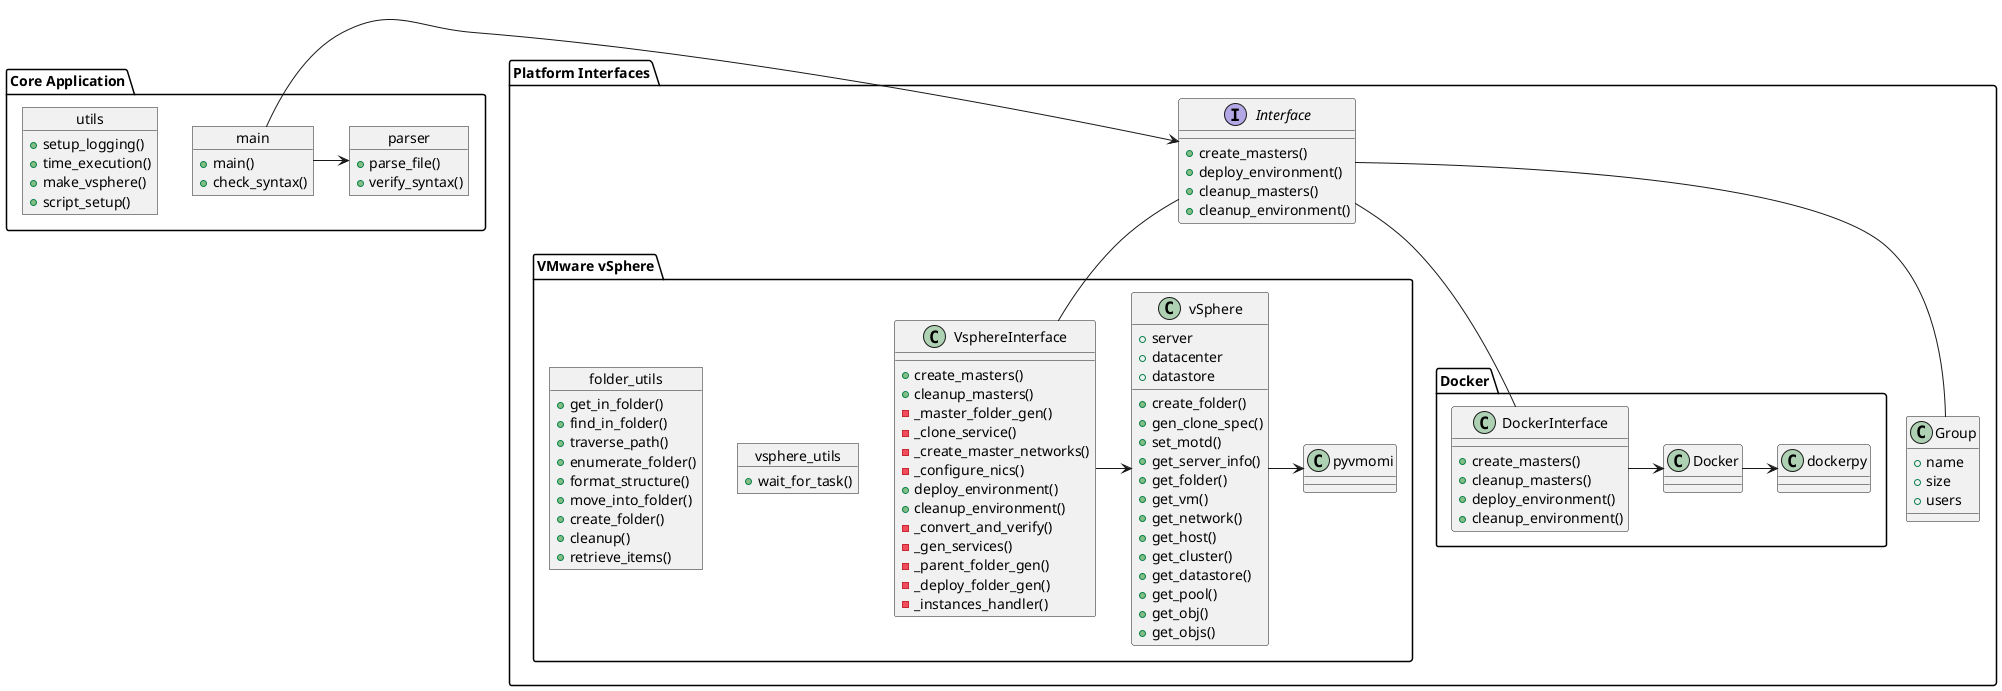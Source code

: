 @startuml


package "Core Application" {
    object main {
        + main()
        + check_syntax()
    }

    object parser {
        + parse_file()
        + verify_syntax()
    }

    object utils {
        + setup_logging()
        + time_execution()
        + make_vsphere()
        + script_setup()
    }

    main -> parser
}


package "Platform Interfaces" {

    interface Interface {
        + create_masters()
        + deploy_environment()
        + cleanup_masters()
        + cleanup_environment()
    }

    class Group {
        + name
        + size
        + users
    }
    Interface -- Group

    package "VMware vSphere" {

        class VsphereInterface {
            + create_masters()
            + cleanup_masters()
            - _master_folder_gen()
            - _clone_service()
            - _create_master_networks()
            - _configure_nics()
            + deploy_environment()
            + cleanup_environment()
            - _convert_and_verify()
            - _gen_services()
            - _parent_folder_gen()
            - _deploy_folder_gen()
            - _instances_handler()
        }

        class vSphere {
            + server
            + datacenter
            + datastore
            + create_folder()
            + gen_clone_spec()
            + set_motd()
            + get_server_info()
            + get_folder()
            + get_vm()
            + get_network()
            + get_host()
            + get_cluster()
            + get_datastore()
            + get_pool()
            + get_obj()
            + get_objs()
        }

        object vsphere_utils {
            + wait_for_task()
        }
        
        object folder_utils {
            + get_in_folder()
            + find_in_folder()
            + traverse_path()
            + enumerate_folder()
            + format_structure()
            + move_into_folder()
            + create_folder()
            + cleanup()
            + retrieve_items()
        }
        
        class pyvmomi {

        }

        Interface -- VsphereInterface
        VsphereInterface -> vSphere
        vSphere -> pyvmomi
    }

    package "Docker" {

        class DockerInterface {
            + create_masters()
            + cleanup_masters()
            + deploy_environment()
            + cleanup_environment()
        }

        class Docker {

        }

        class dockerpy {

        }

        Interface -- DockerInterface
        DockerInterface -> Docker
        Docker -> dockerpy
    }
}

main -> Interface

@enduml